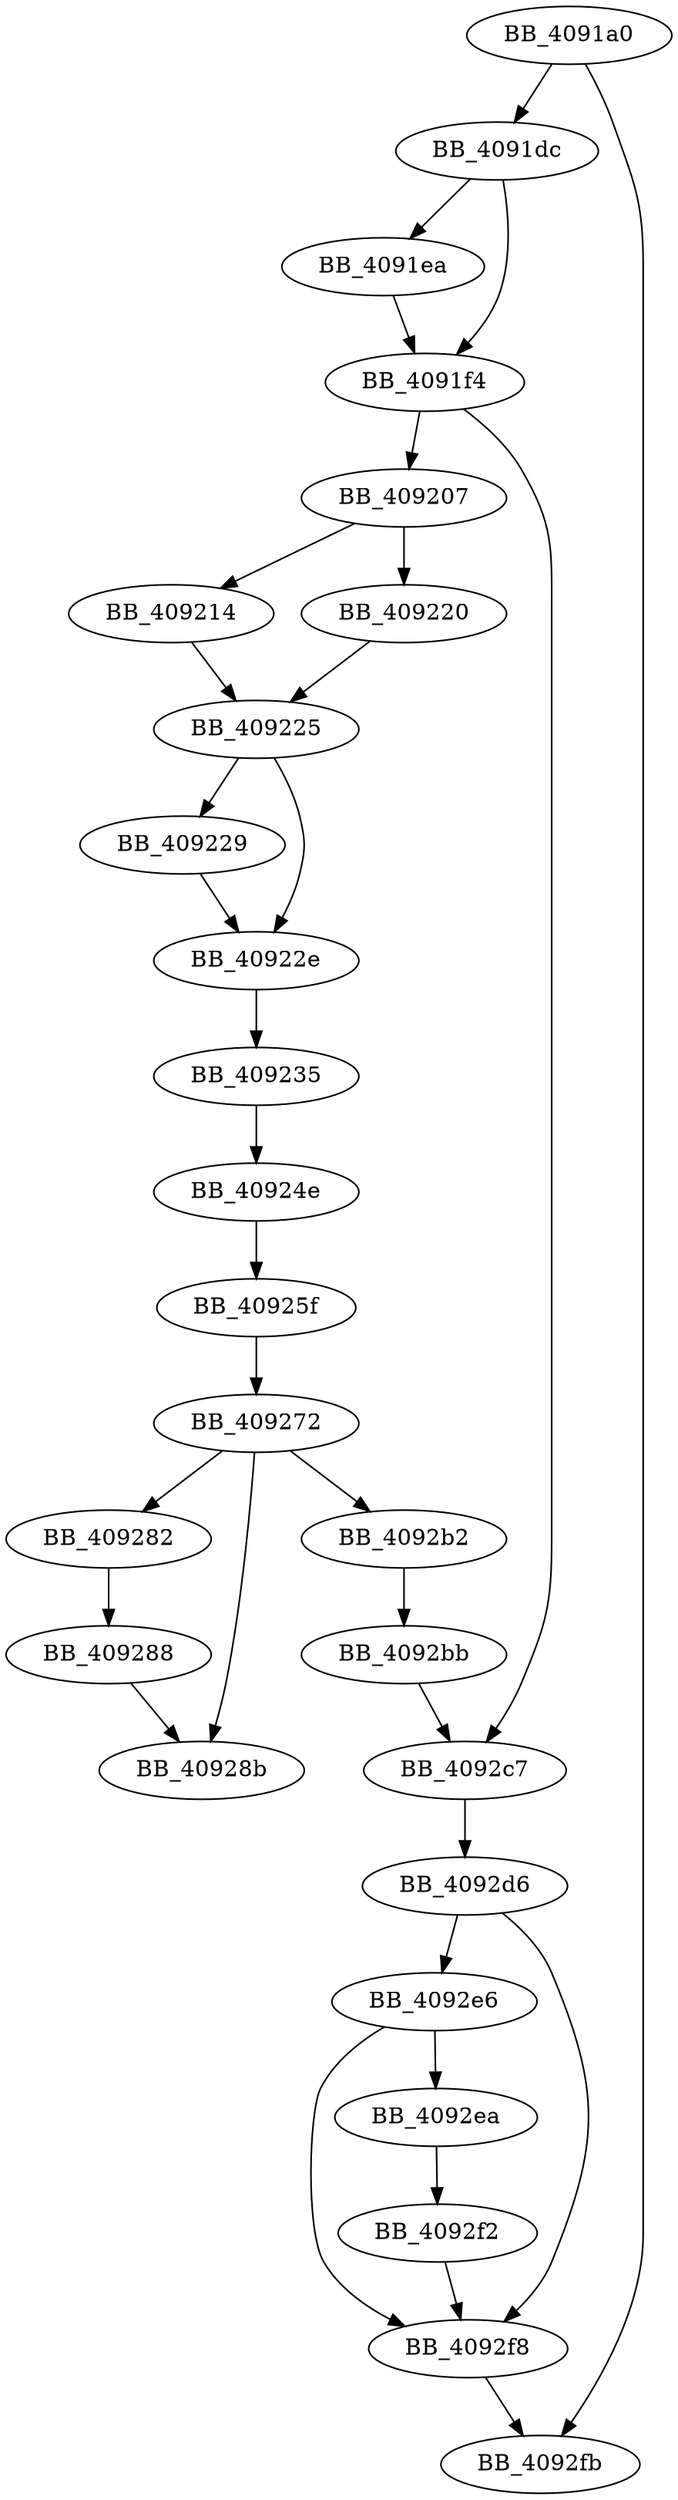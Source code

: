 DiGraph sub_4091A0{
BB_4091a0->BB_4091dc
BB_4091a0->BB_4092fb
BB_4091dc->BB_4091ea
BB_4091dc->BB_4091f4
BB_4091ea->BB_4091f4
BB_4091f4->BB_409207
BB_4091f4->BB_4092c7
BB_409207->BB_409214
BB_409207->BB_409220
BB_409214->BB_409225
BB_409220->BB_409225
BB_409225->BB_409229
BB_409225->BB_40922e
BB_409229->BB_40922e
BB_40922e->BB_409235
BB_409235->BB_40924e
BB_40924e->BB_40925f
BB_40925f->BB_409272
BB_409272->BB_409282
BB_409272->BB_40928b
BB_409272->BB_4092b2
BB_409282->BB_409288
BB_409288->BB_40928b
BB_4092b2->BB_4092bb
BB_4092bb->BB_4092c7
BB_4092c7->BB_4092d6
BB_4092d6->BB_4092e6
BB_4092d6->BB_4092f8
BB_4092e6->BB_4092ea
BB_4092e6->BB_4092f8
BB_4092ea->BB_4092f2
BB_4092f2->BB_4092f8
BB_4092f8->BB_4092fb
}
